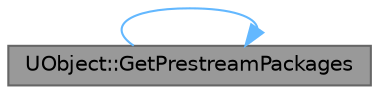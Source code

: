 digraph "UObject::GetPrestreamPackages"
{
 // INTERACTIVE_SVG=YES
 // LATEX_PDF_SIZE
  bgcolor="transparent";
  edge [fontname=Helvetica,fontsize=10,labelfontname=Helvetica,labelfontsize=10];
  node [fontname=Helvetica,fontsize=10,shape=box,height=0.2,width=0.4];
  rankdir="RL";
  Node1 [id="Node000001",label="UObject::GetPrestreamPackages",height=0.2,width=0.4,color="gray40", fillcolor="grey60", style="filled", fontcolor="black",tooltip="Called during cooking."];
  Node1 -> Node1 [id="edge1_Node000001_Node000001",dir="back",color="steelblue1",style="solid",tooltip=" "];
}
